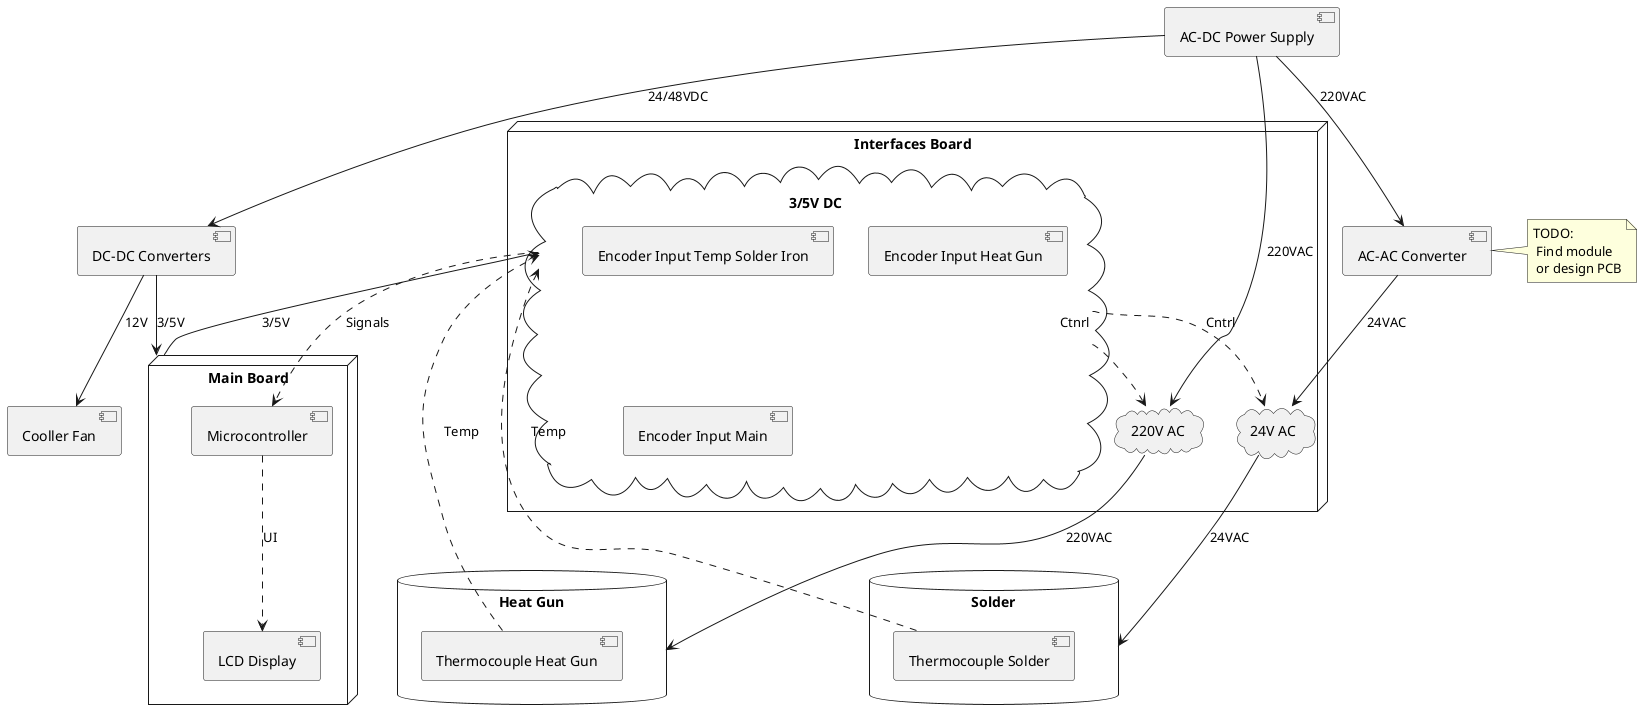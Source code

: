 @startuml

component "AC-DC Power Supply" as power
component "DC-DC Converters" as converter
component "AC-AC Converter" as aconverter
component "Cooller Fan" as cooller

database "Solder" as solder {
    component "Thermocouple Solder" as thcSolder
}

database "Heat Gun" as gun {
    component "Thermocouple Heat Gun" as thcHeat
}

node "Main Board" as main {
    component "LCD Display" as display
    component "Microcontroller" as mcu
}

node "Interfaces Board" as interfaces {
    cloud "3/5V DC" as lvdomain {
        component "Encoder Input Temp Solder Iron" as inputTemp
        component "Encoder Input Heat Gun" as inputHeat
        component "Encoder Input Main" as inputMain
    }
    cloud "220V AC" as hvdomain
    cloud "24V AC"  as mvdomain
}

power --> converter : 24/48VDC
power --> hvdomain : 220VAC
power --> aconverter : 220VAC
converter --> main : 3/5V
converter --> cooller : 12V
aconverter --> mvdomain : 24VAC
mvdomain -down-> solder : 24VAC   
hvdomain -down-> gun : 220VAC
main --> lvdomain : 3/5V

thcSolder ..> lvdomain : Temp
thcHeat ..> lvdomain : Temp

lvdomain ...> mcu : Signals
mcu ..> display : UI

lvdomain ..> hvdomain : Ctnrl
lvdomain ..> mvdomain : Cntrl

note right of [aconverter]
  TODO: 
   Find module
   or design PCB
end note


@enduml